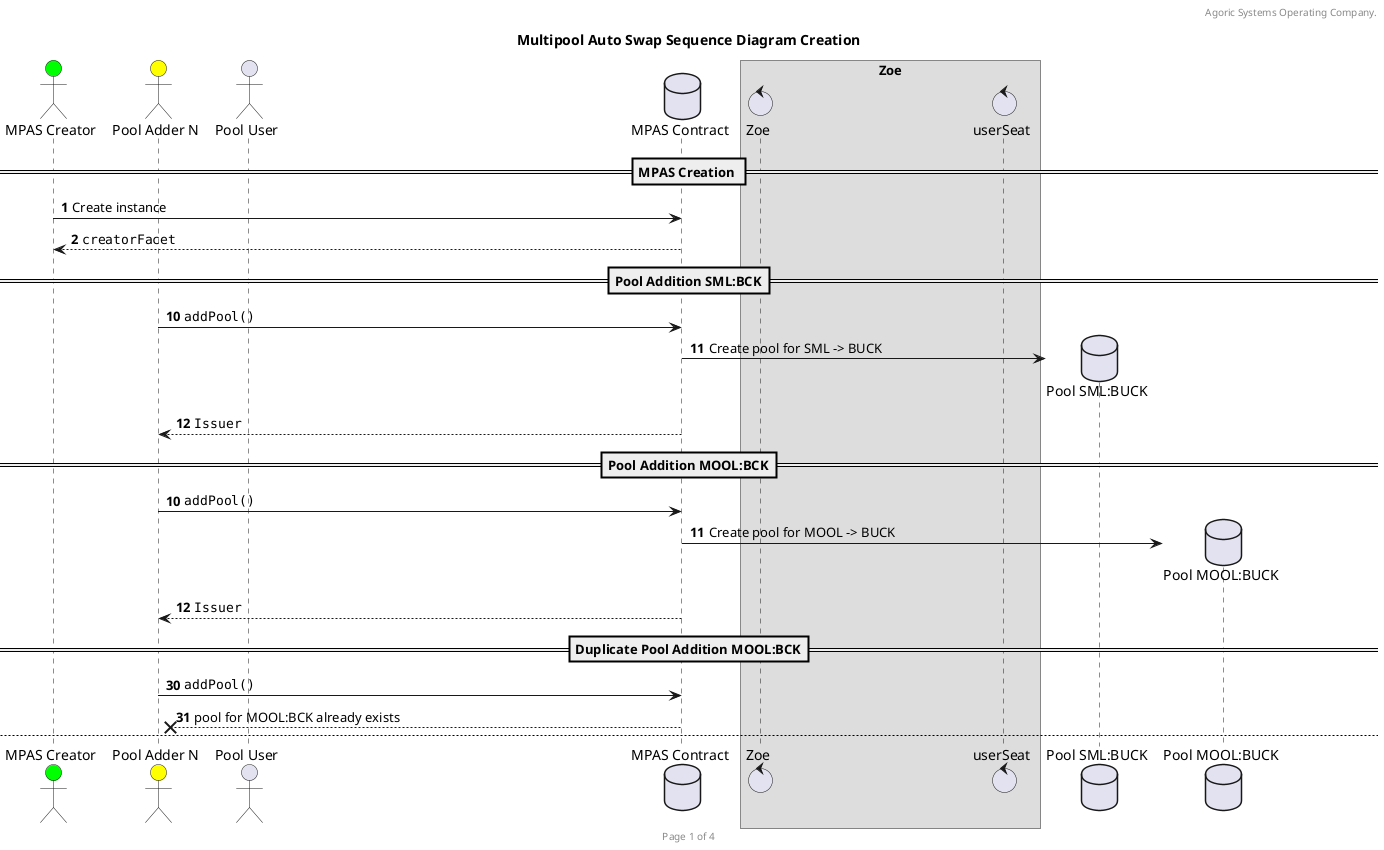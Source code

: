 @startuml
'https://plantuml.com/sequence-diagram
header Agoric Systems Operating Company.
footer Page %page% of %lastpage%
title Multipool Auto Swap Sequence Diagram Creation

autonumber
actor "MPAS Creator" as masc #lime
actor "Pool Adder N" as pa #yellow
actor "Pool User" as pu
database "MPAS Contract" as mpas
box "Zoe"
control "Zoe" as zoe
control "userSeat" as usA

end box

== MPAS Creation ==
masc -> mpas: Create instance
return ""creatorFacet""
== Pool Addition SML:BCK==
autonumber 10
pa -> mpas: ""addPool()""
create database "Pool SML:BUCK" as pool
mpas -> pool: Create pool for SML -> BUCK
mpas --> pa: ""Issuer""
== Pool Addition MOOL:BCK==
autonumber 10
pa -> mpas: ""addPool()""
create database "Pool MOOL:BUCK" as pool2
mpas -> pool2: Create pool for MOOL -> BUCK
mpas --> pa: ""Issuer""


== Duplicate Pool Addition MOOL:BCK==
autonumber 30
pa -> mpas: ""addPool()""
mpas -->x pa: pool for MOOL:BCK already exists
newpage Multipool Auto Swap Sequence Diagram Swap Request

autonumber 50
== Swap Request ==
group asking for the current price UNK:BUCK
pu -> mpas: ""getOutputPrice(UNK:BUCK)""
mpas -->x pu: ""brands were not recognized""
end
group asking for the current price MOOL:BUCK


pu -> mpas: ""getOutputPrice(MOOL:BUCK)""
mpas -> pool2: ""getPriceGivenRequiredOutput(MOOL:BUCK)""
pool2 --> mpas: ""quote""
mpas --> pu: ""quote""
end

group making a proposal
pu -> pu: create proposal for SML:BUCK as ""proposal""

end

group requesting a SwapOut an invitation
pu -> mpas: ""makeSwapOutInvitation()""
return ""invitation""

end

group making an offer
pu -> pu: withdraw funds from purse of SML into ""payment""
pu -> zoe: ""offer(invitation, proposal, payment))""
zoe -> zoe: validate offer

zoe -> usA: create ""userSeat""
usA --> zoe: ""userSeat""
zoe -> pool: ""getPoolSeat()""
create control "poolSeat" as psA
pool -> psA: create ""poolSeat""
psA --> zoe: ""poolSeat""
mpas -> psA: stage assets
mpas -> usA: stage assets
zoe -> zoe: ""reallocate(seat, poolSeat)""

usA --> pu: ""userSeat""
pu -> zoe: ""getOfferResult()""
return result of failure or success
end
group recovering funds
pu -> usA: ""getPayout("Central")"" (give)
return ""payoutCentral""
pu -> pu: deposit ""payoutCentral"" into purse
pu -> usA: ""getPayout("Secondary")"" (want)
return ""payoutSecondary""
pu -> pu: deposit ""payoutSecondary"" into purse
end

newpage Multipool Auto Swap Sequence Diagram Adding Liquidity

autonumber 100
== Adding Liquidity ==
group discover existing proportion of balances
pu -> pool: ""getPoolAllocation(SML)""
return ""poolAllocation""
end
group create invite
pu -> mpas: ""makeAddLiquidityInvitation""
return ""invitation""
end


group create proposal
pu -> pu: Create ""proposal"" to add 1 BUCK, and 1 SML\nat ratio of ""poolAllocation"" for X ""liquidity""
end
group withdraw funds
pu -> pu: withdraw funds for ""BUCK"" into ""payments"" record
pu -> pu: withdraw funds for ""SML"" into ""payments"" record
pu -> zoe: ""offer(invitation, proposal, payments)""
zoe -> zoe: validate offer

zoe -> usA: create ""userSeat""
usA --> zoe: ""userSeat""
zoe -> pool: ""getPoolSeat()""
pool -> psA: create ""poolSeat""
psA --> zoe: ""poolSeat""

zoe -> psA: ""addLiquidity""
mpas -> psA: stage assets
mpas -> usA: stage assets
zoe -> zoe: ""reallocate(seat, poolSeat)""

usA --> pu: ""userSeat""
pu -> zoe: ""getOfferResult()""
return result of failure or success
end
group recovering funds
pu -> usA: ""getPayout("Central")"" (give)
return ""payoutCentral""
pu -> pu: deposit ""payoutCentral"" into purse
pu -> usA: ""getPayout("Secondary")"" (give)
return ""payoutSecondary""
pu -> pu: deposit ""payoutSecondary"" into purse
pu -> usA: ""getPayout("Liquidity")"" (want)
return ""payoutLiquidity""
pu -> pu: deposit ""payoutLiquidity"" into purse
end


newpage Multipool Auto Swap Sequence Diagram Removing Liquidity

autonumber 200
== Removing Liquidity ==
group discover existing proportion of balances
pu -> pool: ""getPoolAllocation(SML)""
return ""poolAllocation""
end
group create invite
pu -> mpas: ""makeAddLiquidityInvitation""
return ""invitation""
end


group create proposal
pu -> pu: Create ""proposal"" to remove 1 ""liquidity"" for 1 BUCK and 1 SML\nat ratio of ""poolAllocation""
end
group withdraw funds
pu -> pu: withdraw funds for ""liquidity"" into ""payments"" record
pu -> zoe: ""offer(invitation, proposal, payments)""
zoe -> zoe: validate offer

zoe -> usA: create ""userSeat""
usA --> zoe: ""userSeat""
zoe -> pool: ""getPoolSeat()""
pool -> psA: create ""poolSeat""
psA --> zoe: ""poolSeat""

zoe -> psA: ""addLiquidity""
mpas -> psA: stage assets
mpas -> usA: stage assets
zoe -> zoe: ""reallocate(seat, poolSeat)""

usA --> pu: ""userSeat""
pu -> zoe: ""getOfferResult()""
return result of failure or success
end
group recovering funds
pu -> usA: ""getPayout("Liquidity")"" (give)
return ""payoutLiquidity""
pu -> pu: deposit ""payoutLiquidity"" into purse
pu -> usA: ""getPayout("Central")"" (want)
return ""payoutCentral""
pu -> pu: deposit ""payoutCentral"" into purse
pu -> usA: ""getPayout("Secondary")"" (want)
return ""payoutSecondary""
pu -> pu: deposit ""payoutSecondary"" into purse
end

@enduml